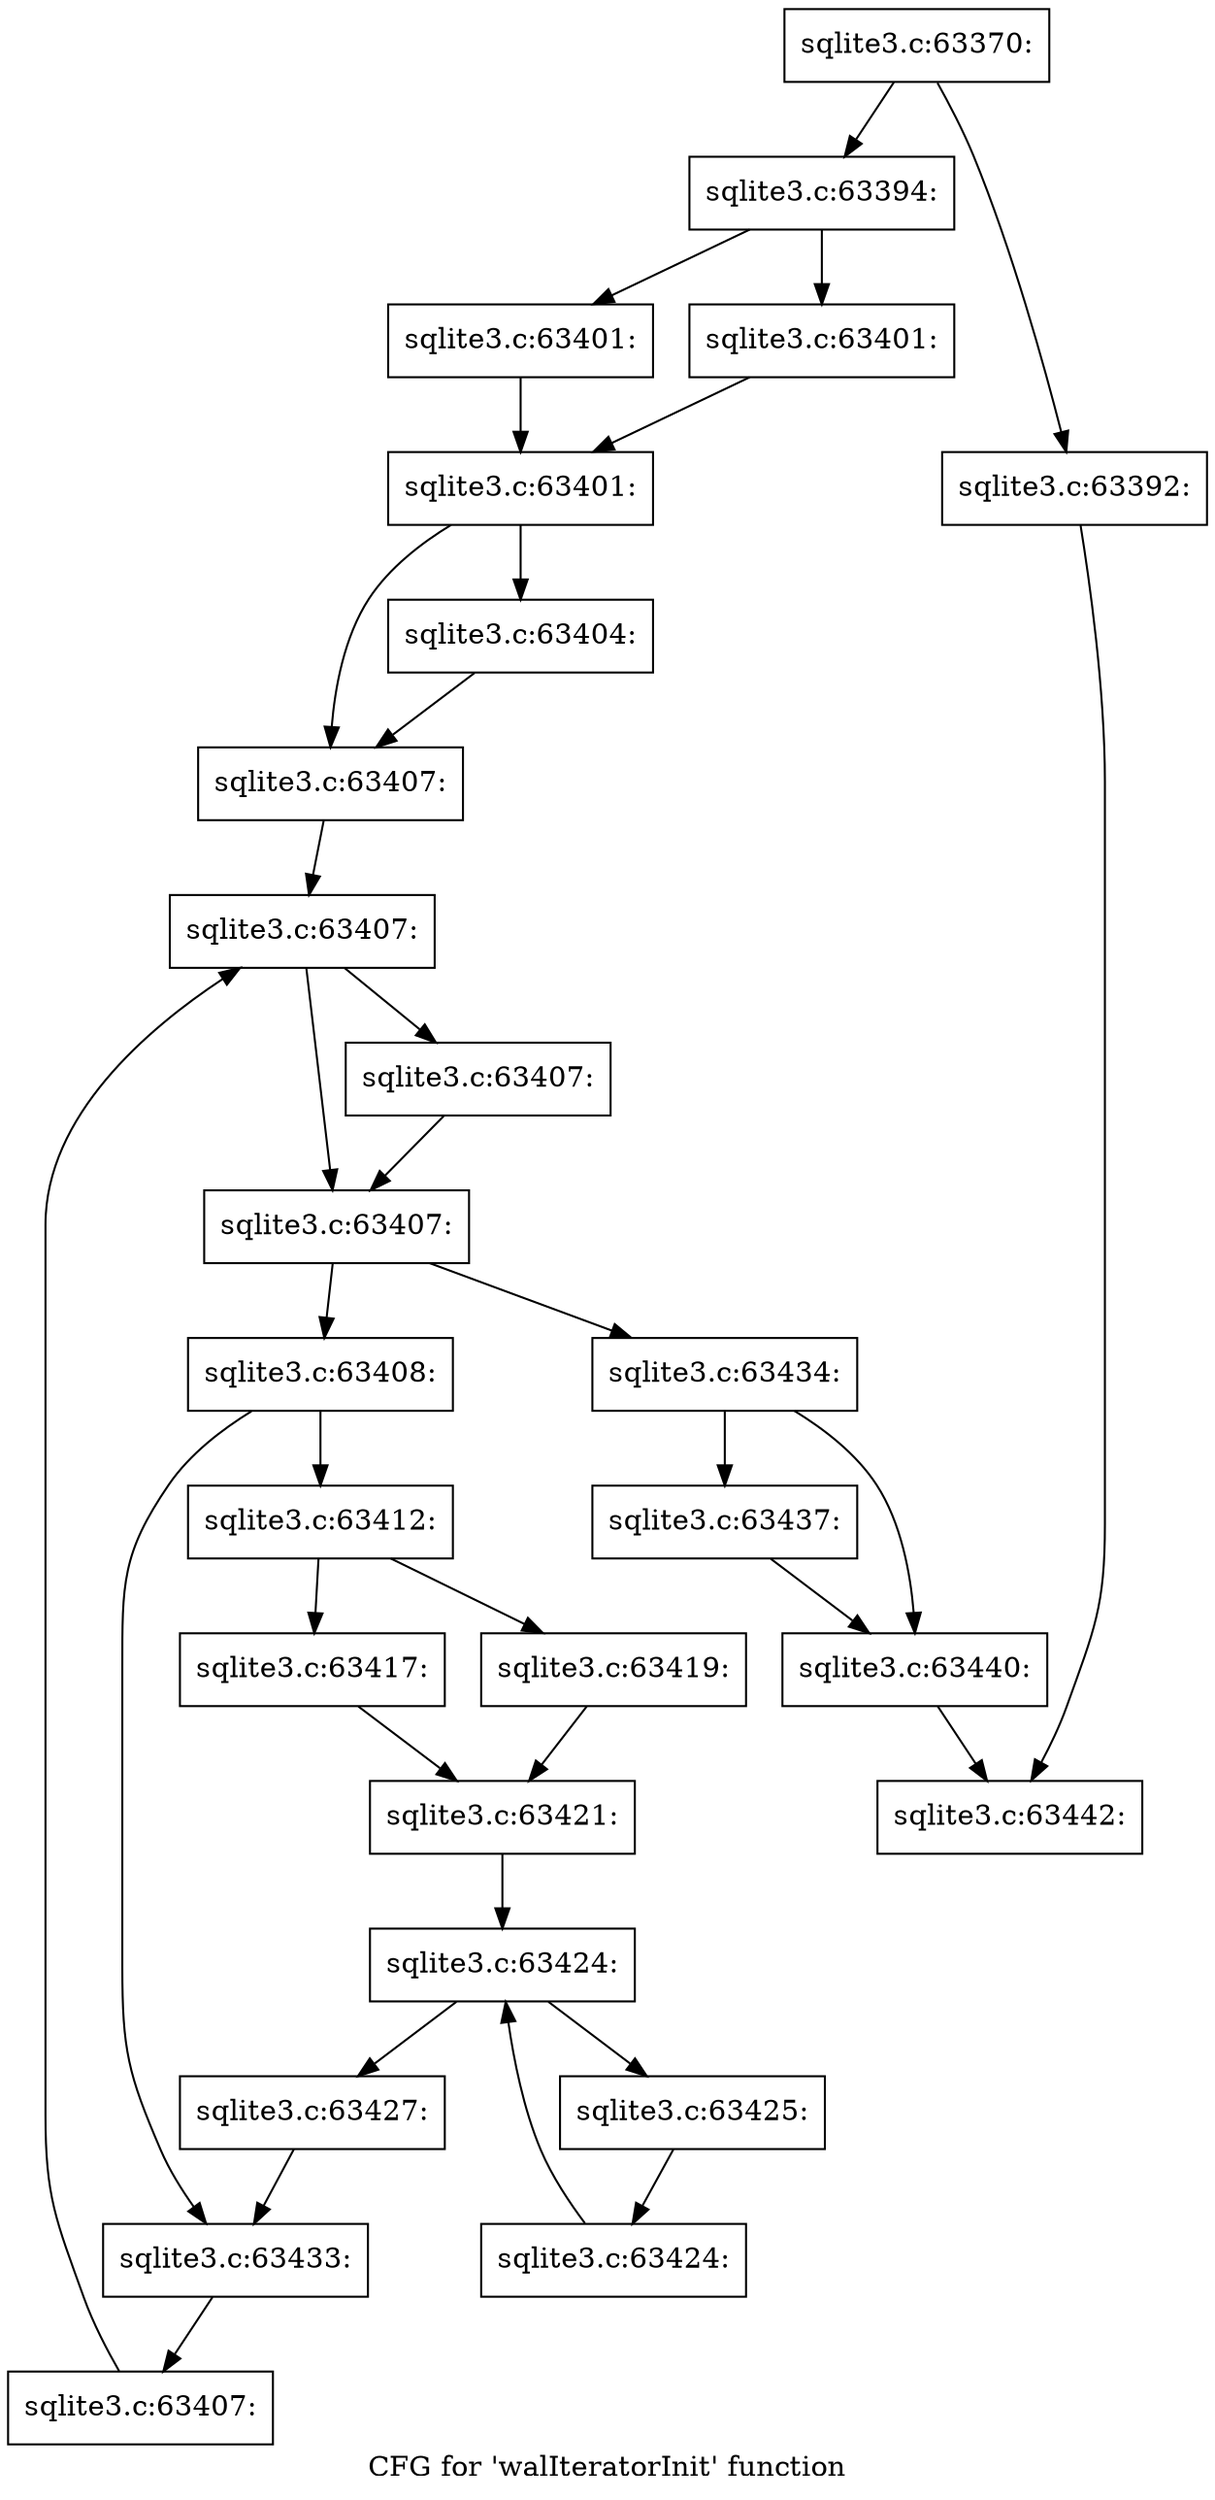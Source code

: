 digraph "CFG for 'walIteratorInit' function" {
	label="CFG for 'walIteratorInit' function";

	Node0x55c0f7687e40 [shape=record,label="{sqlite3.c:63370:}"];
	Node0x55c0f7687e40 -> Node0x55c0f76a6d40;
	Node0x55c0f7687e40 -> Node0x55c0f76a6cf0;
	Node0x55c0f76a6cf0 [shape=record,label="{sqlite3.c:63392:}"];
	Node0x55c0f76a6cf0 -> Node0x55c0f5911f70;
	Node0x55c0f76a6d40 [shape=record,label="{sqlite3.c:63394:}"];
	Node0x55c0f76a6d40 -> Node0x55c0f76a7980;
	Node0x55c0f76a6d40 -> Node0x55c0f76a79d0;
	Node0x55c0f76a7980 [shape=record,label="{sqlite3.c:63401:}"];
	Node0x55c0f76a7980 -> Node0x55c0f76a7a20;
	Node0x55c0f76a79d0 [shape=record,label="{sqlite3.c:63401:}"];
	Node0x55c0f76a79d0 -> Node0x55c0f76a7a20;
	Node0x55c0f76a7a20 [shape=record,label="{sqlite3.c:63401:}"];
	Node0x55c0f76a7a20 -> Node0x55c0f76a8270;
	Node0x55c0f76a7a20 -> Node0x55c0f76a8220;
	Node0x55c0f76a8220 [shape=record,label="{sqlite3.c:63404:}"];
	Node0x55c0f76a8220 -> Node0x55c0f76a8270;
	Node0x55c0f76a8270 [shape=record,label="{sqlite3.c:63407:}"];
	Node0x55c0f76a8270 -> Node0x55c0f76a8b40;
	Node0x55c0f76a8b40 [shape=record,label="{sqlite3.c:63407:}"];
	Node0x55c0f76a8b40 -> Node0x55c0f76a8e30;
	Node0x55c0f76a8b40 -> Node0x55c0f76a8de0;
	Node0x55c0f76a8e30 [shape=record,label="{sqlite3.c:63407:}"];
	Node0x55c0f76a8e30 -> Node0x55c0f76a8de0;
	Node0x55c0f76a8de0 [shape=record,label="{sqlite3.c:63407:}"];
	Node0x55c0f76a8de0 -> Node0x55c0f76a8d60;
	Node0x55c0f76a8de0 -> Node0x55c0f76a8760;
	Node0x55c0f76a8d60 [shape=record,label="{sqlite3.c:63408:}"];
	Node0x55c0f76a8d60 -> Node0x55c0f76a9c60;
	Node0x55c0f76a8d60 -> Node0x55c0f76a9cb0;
	Node0x55c0f76a9c60 [shape=record,label="{sqlite3.c:63412:}"];
	Node0x55c0f76a9c60 -> Node0x55c0f76aa920;
	Node0x55c0f76a9c60 -> Node0x55c0f76aa9c0;
	Node0x55c0f76aa920 [shape=record,label="{sqlite3.c:63417:}"];
	Node0x55c0f76aa920 -> Node0x55c0f76aa970;
	Node0x55c0f76aa9c0 [shape=record,label="{sqlite3.c:63419:}"];
	Node0x55c0f76aa9c0 -> Node0x55c0f76aa970;
	Node0x55c0f76aa970 [shape=record,label="{sqlite3.c:63421:}"];
	Node0x55c0f76aa970 -> Node0x55c0f76aca90;
	Node0x55c0f76aca90 [shape=record,label="{sqlite3.c:63424:}"];
	Node0x55c0f76aca90 -> Node0x55c0f76accb0;
	Node0x55c0f76aca90 -> Node0x55c0f76ac8e0;
	Node0x55c0f76accb0 [shape=record,label="{sqlite3.c:63425:}"];
	Node0x55c0f76accb0 -> Node0x55c0f76acc20;
	Node0x55c0f76acc20 [shape=record,label="{sqlite3.c:63424:}"];
	Node0x55c0f76acc20 -> Node0x55c0f76aca90;
	Node0x55c0f76ac8e0 [shape=record,label="{sqlite3.c:63427:}"];
	Node0x55c0f76ac8e0 -> Node0x55c0f76a9cb0;
	Node0x55c0f76a9cb0 [shape=record,label="{sqlite3.c:63433:}"];
	Node0x55c0f76a9cb0 -> Node0x55c0f76a8cd0;
	Node0x55c0f76a8cd0 [shape=record,label="{sqlite3.c:63407:}"];
	Node0x55c0f76a8cd0 -> Node0x55c0f76a8b40;
	Node0x55c0f76a8760 [shape=record,label="{sqlite3.c:63434:}"];
	Node0x55c0f76a8760 -> Node0x55c0f5911f20;
	Node0x55c0f76a8760 -> Node0x55c0f76ae030;
	Node0x55c0f5911f20 [shape=record,label="{sqlite3.c:63437:}"];
	Node0x55c0f5911f20 -> Node0x55c0f76ae030;
	Node0x55c0f76ae030 [shape=record,label="{sqlite3.c:63440:}"];
	Node0x55c0f76ae030 -> Node0x55c0f5911f70;
	Node0x55c0f5911f70 [shape=record,label="{sqlite3.c:63442:}"];
}
